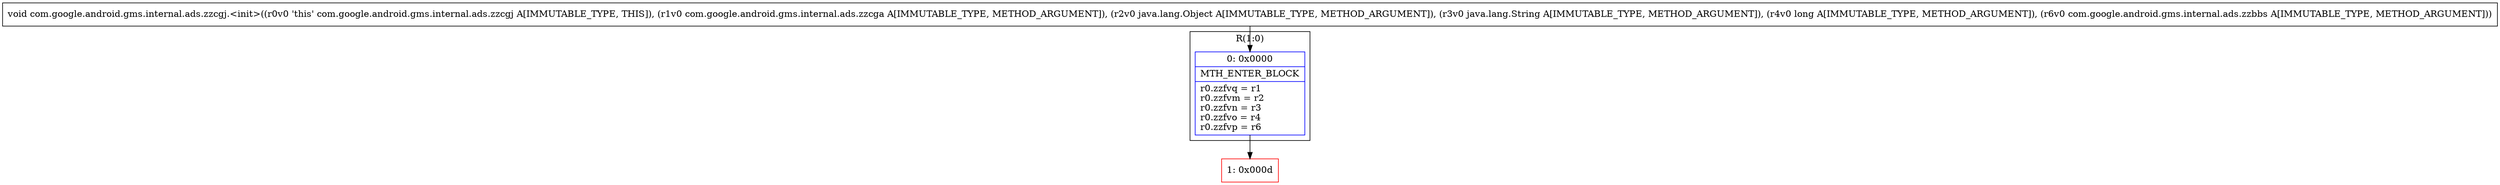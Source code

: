 digraph "CFG forcom.google.android.gms.internal.ads.zzcgj.\<init\>(Lcom\/google\/android\/gms\/internal\/ads\/zzcga;Ljava\/lang\/Object;Ljava\/lang\/String;JLcom\/google\/android\/gms\/internal\/ads\/zzbbs;)V" {
subgraph cluster_Region_1679355699 {
label = "R(1:0)";
node [shape=record,color=blue];
Node_0 [shape=record,label="{0\:\ 0x0000|MTH_ENTER_BLOCK\l|r0.zzfvq = r1\lr0.zzfvm = r2\lr0.zzfvn = r3\lr0.zzfvo = r4\lr0.zzfvp = r6\l}"];
}
Node_1 [shape=record,color=red,label="{1\:\ 0x000d}"];
MethodNode[shape=record,label="{void com.google.android.gms.internal.ads.zzcgj.\<init\>((r0v0 'this' com.google.android.gms.internal.ads.zzcgj A[IMMUTABLE_TYPE, THIS]), (r1v0 com.google.android.gms.internal.ads.zzcga A[IMMUTABLE_TYPE, METHOD_ARGUMENT]), (r2v0 java.lang.Object A[IMMUTABLE_TYPE, METHOD_ARGUMENT]), (r3v0 java.lang.String A[IMMUTABLE_TYPE, METHOD_ARGUMENT]), (r4v0 long A[IMMUTABLE_TYPE, METHOD_ARGUMENT]), (r6v0 com.google.android.gms.internal.ads.zzbbs A[IMMUTABLE_TYPE, METHOD_ARGUMENT])) }"];
MethodNode -> Node_0;
Node_0 -> Node_1;
}

